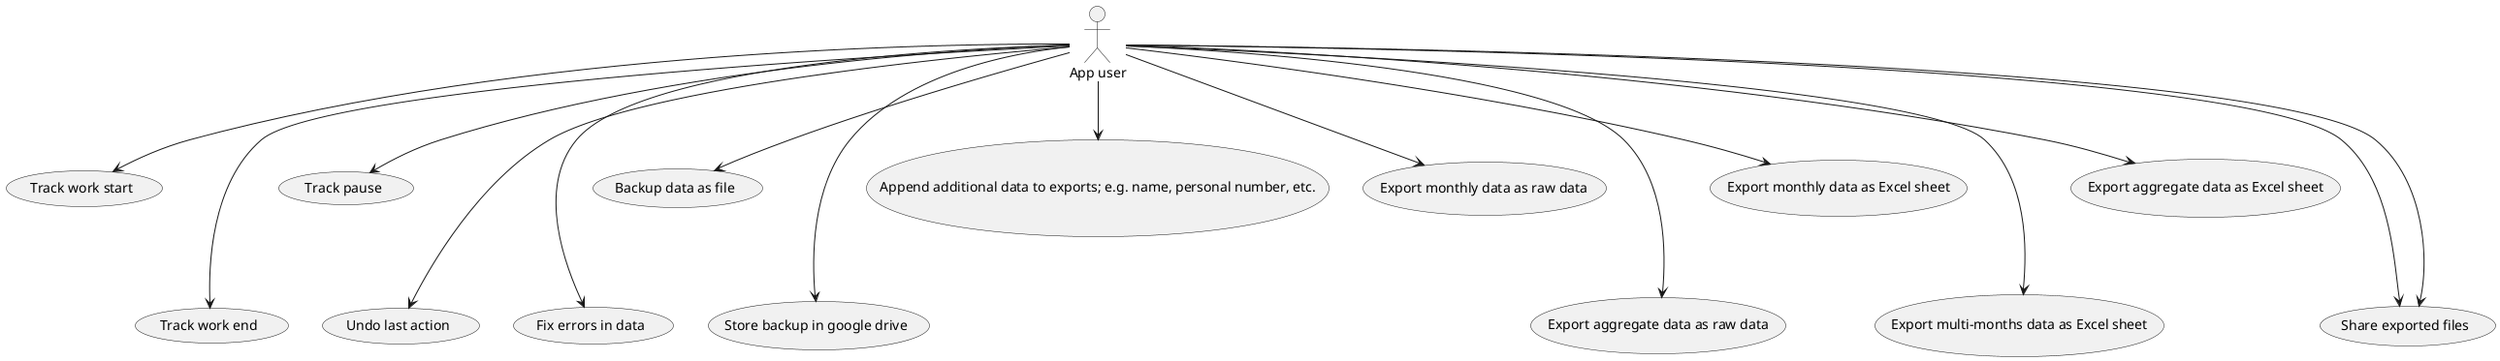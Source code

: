 @startuml

:App user: as User

(Track work start) as (Start)
(Track work end) as (End)
(Track pause) as (Pause)
(Undo last action) as (Missclick)
(Fix errors in data) as (Fix)
(Backup data as file) as (Backup)
(Store backup in google drive) as (BackupGoogle)
(Append additional data to exports; e.g. name, personal number, etc.) as (MetaData)
(Export monthly data as raw data) as (RawMonth)
(Export aggregate data as raw data) as (RawAggr)
(Export monthly data as Excel sheet) as (ExcelMonth)
(Export multi-months data as Excel sheet) as (ExcelMulti)
(Export aggregate data as Excel sheet) as (ExcelAggr)
(Share exported files) as (Share)

User --> (Start)
User ---> (End)
User --> (Pause)
User ---> (Fix)
User ---> (Missclick)
User --> (Backup)
User ---> (BackupGoogle)
User --> (MetaData)
User --> (RawMonth)
User ---> (RawAggr)
User --> (ExcelMonth)
User ---> (ExcelMulti)
User --> (ExcelAggr)
User ---> (Share)
User ---> (Share)

@enduml